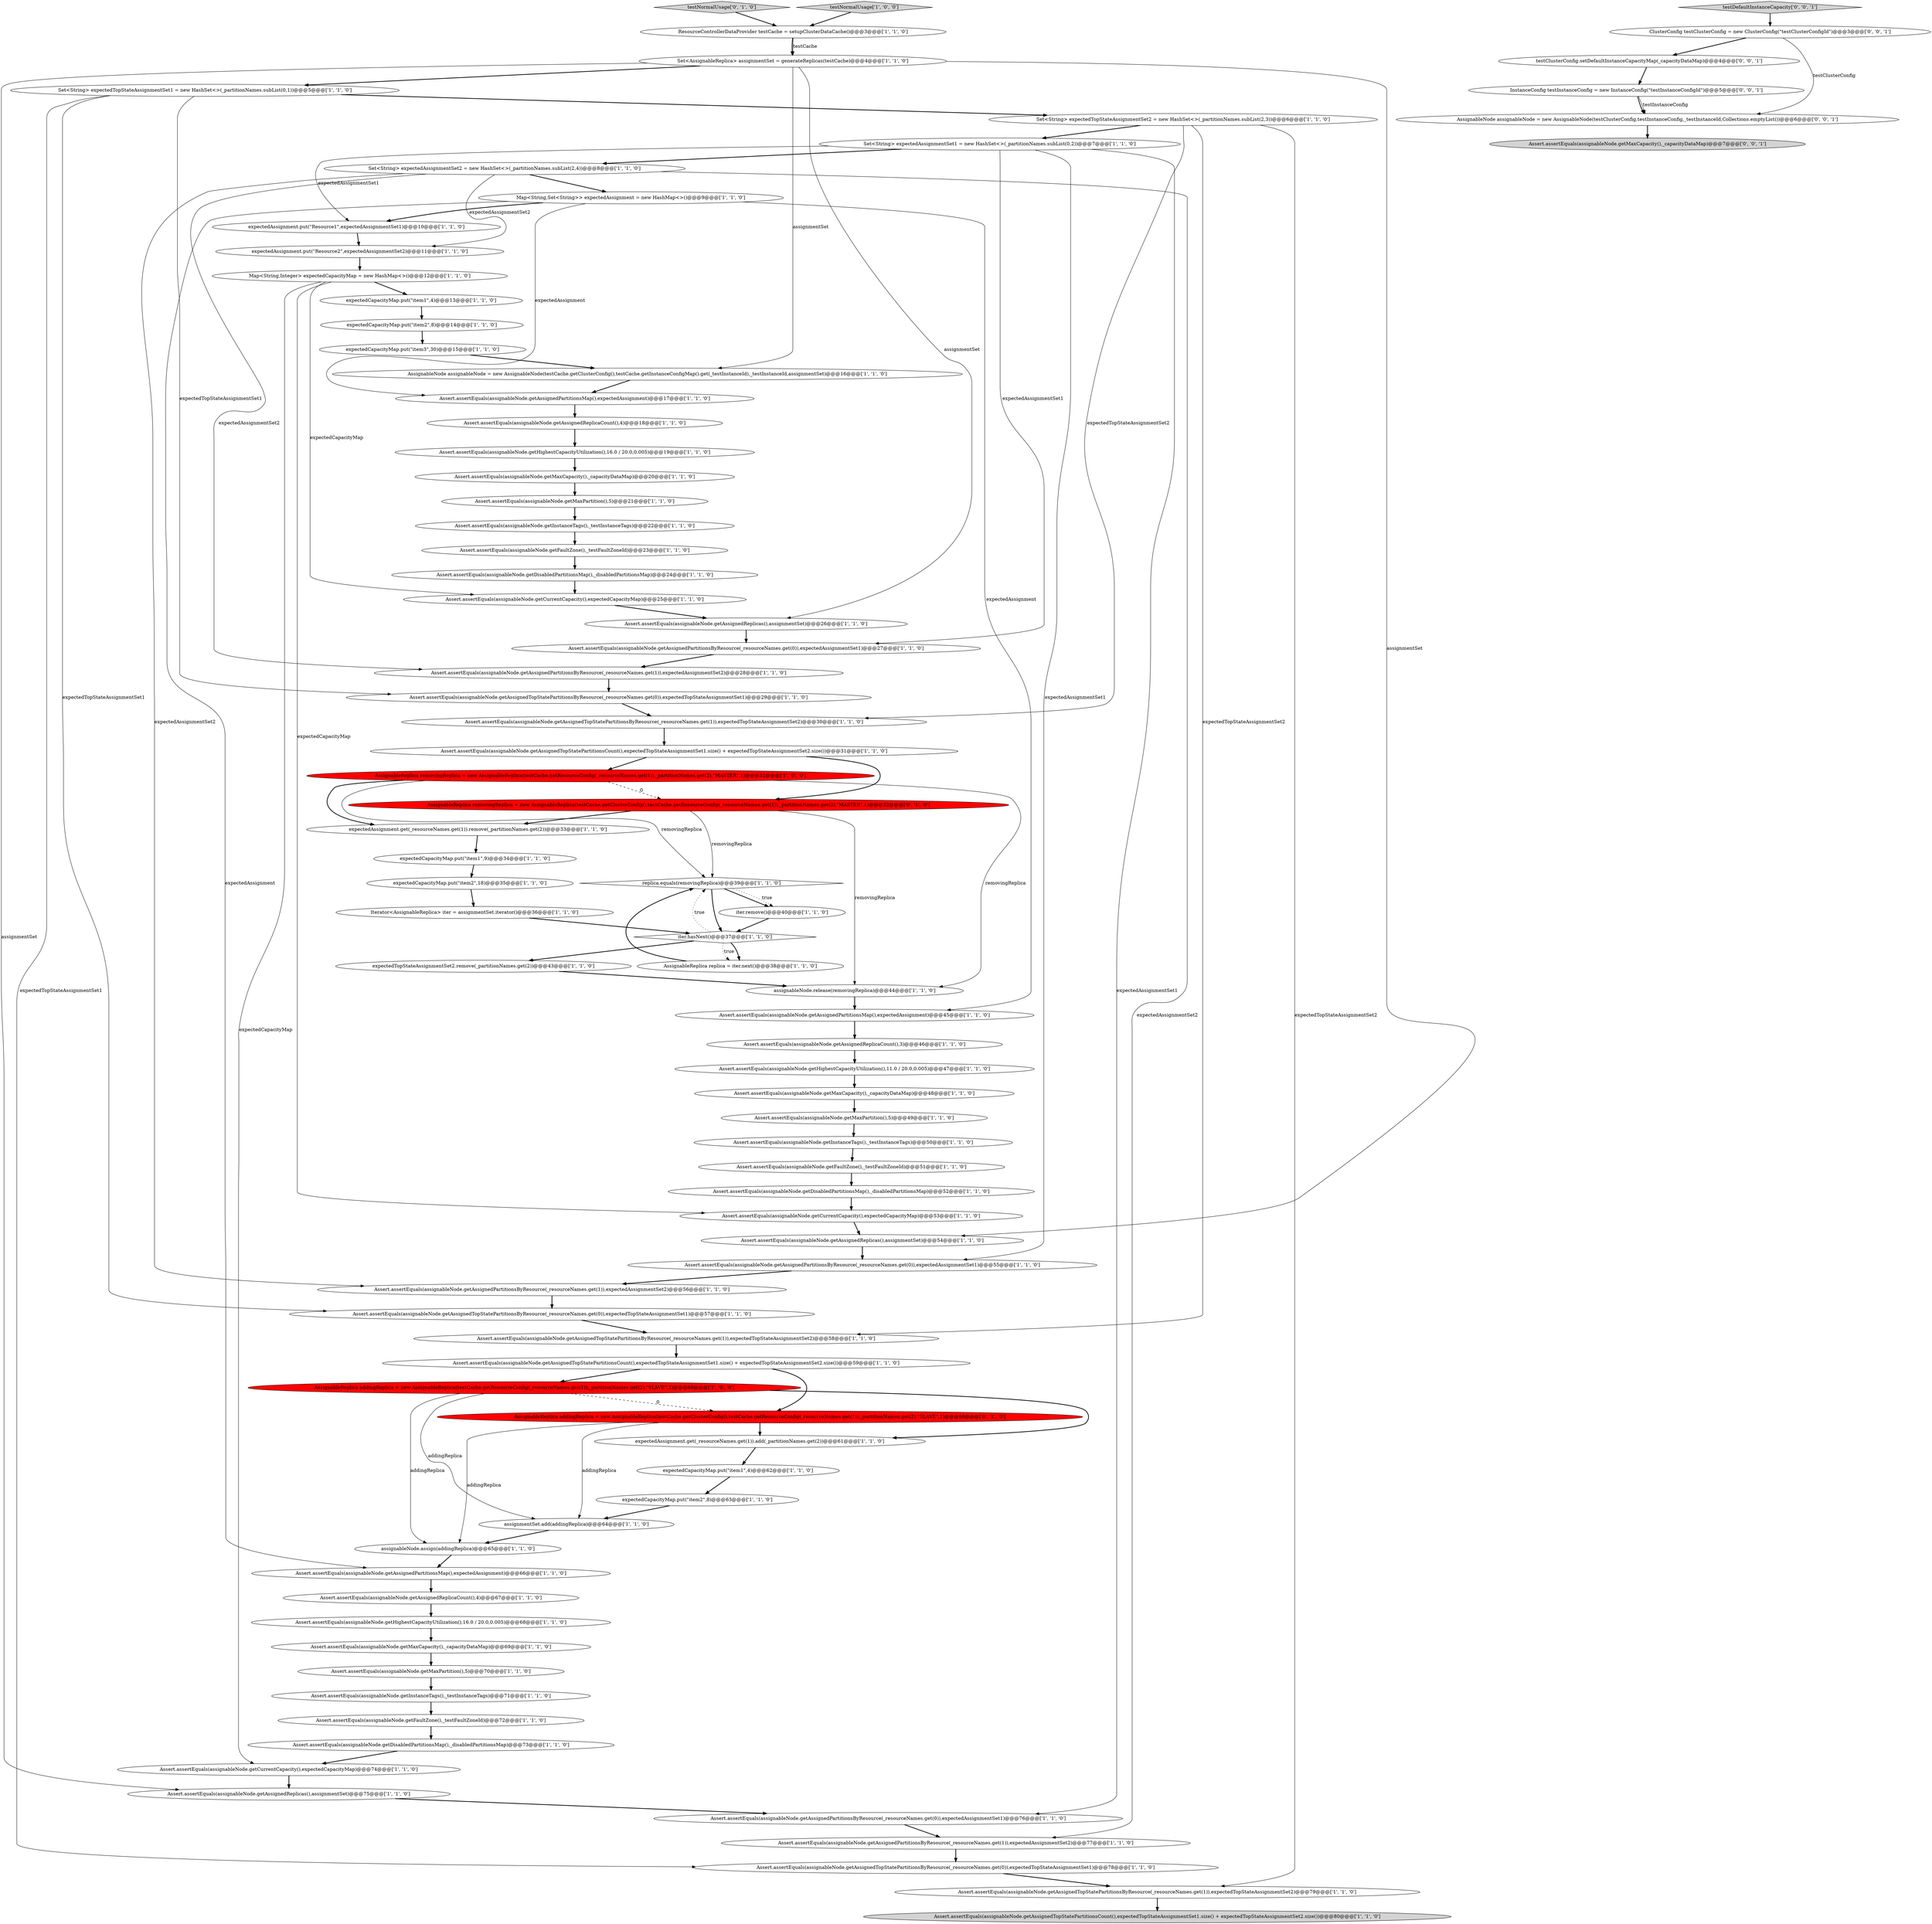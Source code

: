 digraph {
12 [style = filled, label = "replica.equals(removingReplica)@@@39@@@['1', '1', '0']", fillcolor = white, shape = diamond image = "AAA0AAABBB1BBB"];
44 [style = filled, label = "Assert.assertEquals(assignableNode.getFaultZone(),_testFaultZoneId)@@@23@@@['1', '1', '0']", fillcolor = white, shape = ellipse image = "AAA0AAABBB1BBB"];
36 [style = filled, label = "Assert.assertEquals(assignableNode.getAssignedPartitionsMap(),expectedAssignment)@@@66@@@['1', '1', '0']", fillcolor = white, shape = ellipse image = "AAA0AAABBB1BBB"];
3 [style = filled, label = "Assert.assertEquals(assignableNode.getCurrentCapacity(),expectedCapacityMap)@@@53@@@['1', '1', '0']", fillcolor = white, shape = ellipse image = "AAA0AAABBB1BBB"];
59 [style = filled, label = "Assert.assertEquals(assignableNode.getAssignedPartitionsByResource(_resourceNames.get(0)),expectedAssignmentSet1)@@@27@@@['1', '1', '0']", fillcolor = white, shape = ellipse image = "AAA0AAABBB1BBB"];
77 [style = filled, label = "testNormalUsage['0', '1', '0']", fillcolor = lightgray, shape = diamond image = "AAA0AAABBB2BBB"];
49 [style = filled, label = "Assert.assertEquals(assignableNode.getDisabledPartitionsMap(),_disabledPartitionsMap)@@@73@@@['1', '1', '0']", fillcolor = white, shape = ellipse image = "AAA0AAABBB1BBB"];
81 [style = filled, label = "Assert.assertEquals(assignableNode.getMaxCapacity(),_capacityDataMap)@@@7@@@['0', '0', '1']", fillcolor = lightgray, shape = ellipse image = "AAA0AAABBB3BBB"];
52 [style = filled, label = "Map<String,Integer> expectedCapacityMap = new HashMap<>()@@@12@@@['1', '1', '0']", fillcolor = white, shape = ellipse image = "AAA0AAABBB1BBB"];
69 [style = filled, label = "expectedCapacityMap.put(\"item2\",8)@@@14@@@['1', '1', '0']", fillcolor = white, shape = ellipse image = "AAA0AAABBB1BBB"];
14 [style = filled, label = "Assert.assertEquals(assignableNode.getAssignedTopStatePartitionsByResource(_resourceNames.get(1)),expectedTopStateAssignmentSet2)@@@79@@@['1', '1', '0']", fillcolor = white, shape = ellipse image = "AAA0AAABBB1BBB"];
25 [style = filled, label = "Assert.assertEquals(assignableNode.getAssignedPartitionsByResource(_resourceNames.get(1)),expectedAssignmentSet2)@@@77@@@['1', '1', '0']", fillcolor = white, shape = ellipse image = "AAA0AAABBB1BBB"];
13 [style = filled, label = "Assert.assertEquals(assignableNode.getMaxCapacity(),_capacityDataMap)@@@69@@@['1', '1', '0']", fillcolor = white, shape = ellipse image = "AAA0AAABBB1BBB"];
71 [style = filled, label = "Assert.assertEquals(assignableNode.getAssignedTopStatePartitionsByResource(_resourceNames.get(1)),expectedTopStateAssignmentSet2)@@@58@@@['1', '1', '0']", fillcolor = white, shape = ellipse image = "AAA0AAABBB1BBB"];
50 [style = filled, label = "Assert.assertEquals(assignableNode.getAssignedReplicaCount(),3)@@@46@@@['1', '1', '0']", fillcolor = white, shape = ellipse image = "AAA0AAABBB1BBB"];
62 [style = filled, label = "Assert.assertEquals(assignableNode.getAssignedTopStatePartitionsByResource(_resourceNames.get(0)),expectedTopStateAssignmentSet1)@@@78@@@['1', '1', '0']", fillcolor = white, shape = ellipse image = "AAA0AAABBB1BBB"];
67 [style = filled, label = "AssignableNode assignableNode = new AssignableNode(testCache.getClusterConfig(),testCache.getInstanceConfigMap().get(_testInstanceId),_testInstanceId,assignmentSet)@@@16@@@['1', '1', '0']", fillcolor = white, shape = ellipse image = "AAA0AAABBB1BBB"];
21 [style = filled, label = "iter.hasNext()@@@37@@@['1', '1', '0']", fillcolor = white, shape = diamond image = "AAA0AAABBB1BBB"];
60 [style = filled, label = "Assert.assertEquals(assignableNode.getMaxPartition(),5)@@@49@@@['1', '1', '0']", fillcolor = white, shape = ellipse image = "AAA0AAABBB1BBB"];
10 [style = filled, label = "assignableNode.assign(addingReplica)@@@65@@@['1', '1', '0']", fillcolor = white, shape = ellipse image = "AAA0AAABBB1BBB"];
41 [style = filled, label = "Assert.assertEquals(assignableNode.getAssignedPartitionsByResource(_resourceNames.get(0)),expectedAssignmentSet1)@@@55@@@['1', '1', '0']", fillcolor = white, shape = ellipse image = "AAA0AAABBB1BBB"];
1 [style = filled, label = "expectedCapacityMap.put(\"item1\",4)@@@62@@@['1', '1', '0']", fillcolor = white, shape = ellipse image = "AAA0AAABBB1BBB"];
23 [style = filled, label = "expectedAssignment.get(_resourceNames.get(1)).remove(_partitionNames.get(2))@@@33@@@['1', '1', '0']", fillcolor = white, shape = ellipse image = "AAA0AAABBB1BBB"];
9 [style = filled, label = "Assert.assertEquals(assignableNode.getAssignedTopStatePartitionsCount(),expectedTopStateAssignmentSet1.size() + expectedTopStateAssignmentSet2.size())@@@31@@@['1', '1', '0']", fillcolor = white, shape = ellipse image = "AAA0AAABBB1BBB"];
16 [style = filled, label = "Assert.assertEquals(assignableNode.getMaxCapacity(),_capacityDataMap)@@@48@@@['1', '1', '0']", fillcolor = white, shape = ellipse image = "AAA0AAABBB1BBB"];
39 [style = filled, label = "Assert.assertEquals(assignableNode.getAssignedTopStatePartitionsCount(),expectedTopStateAssignmentSet1.size() + expectedTopStateAssignmentSet2.size())@@@80@@@['1', '1', '0']", fillcolor = lightgray, shape = ellipse image = "AAA0AAABBB1BBB"];
27 [style = filled, label = "Set<String> expectedAssignmentSet2 = new HashSet<>(_partitionNames.subList(2,4))@@@8@@@['1', '1', '0']", fillcolor = white, shape = ellipse image = "AAA0AAABBB1BBB"];
75 [style = filled, label = "AssignableReplica removingReplica = new AssignableReplica(testCache.getResourceConfig(_resourceNames.get(1)),_partitionNames.get(2),\"MASTER\",1)@@@32@@@['1', '0', '0']", fillcolor = red, shape = ellipse image = "AAA1AAABBB1BBB"];
32 [style = filled, label = "Assert.assertEquals(assignableNode.getInstanceTags(),_testInstanceTags)@@@50@@@['1', '1', '0']", fillcolor = white, shape = ellipse image = "AAA0AAABBB1BBB"];
15 [style = filled, label = "Assert.assertEquals(assignableNode.getCurrentCapacity(),expectedCapacityMap)@@@25@@@['1', '1', '0']", fillcolor = white, shape = ellipse image = "AAA0AAABBB1BBB"];
19 [style = filled, label = "expectedTopStateAssignmentSet2.remove(_partitionNames.get(2))@@@43@@@['1', '1', '0']", fillcolor = white, shape = ellipse image = "AAA0AAABBB1BBB"];
8 [style = filled, label = "Assert.assertEquals(assignableNode.getAssignedPartitionsByResource(_resourceNames.get(1)),expectedAssignmentSet2)@@@28@@@['1', '1', '0']", fillcolor = white, shape = ellipse image = "AAA0AAABBB1BBB"];
73 [style = filled, label = "Assert.assertEquals(assignableNode.getAssignedTopStatePartitionsByResource(_resourceNames.get(0)),expectedTopStateAssignmentSet1)@@@57@@@['1', '1', '0']", fillcolor = white, shape = ellipse image = "AAA0AAABBB1BBB"];
26 [style = filled, label = "expectedCapacityMap.put(\"item2\",8)@@@63@@@['1', '1', '0']", fillcolor = white, shape = ellipse image = "AAA0AAABBB1BBB"];
84 [style = filled, label = "InstanceConfig testInstanceConfig = new InstanceConfig(\"testInstanceConfigId\")@@@5@@@['0', '0', '1']", fillcolor = white, shape = ellipse image = "AAA0AAABBB3BBB"];
83 [style = filled, label = "testClusterConfig.setDefaultInstanceCapacityMap(_capacityDataMap)@@@4@@@['0', '0', '1']", fillcolor = white, shape = ellipse image = "AAA0AAABBB3BBB"];
64 [style = filled, label = "Assert.assertEquals(assignableNode.getMaxPartition(),5)@@@70@@@['1', '1', '0']", fillcolor = white, shape = ellipse image = "AAA0AAABBB1BBB"];
42 [style = filled, label = "Set<String> expectedAssignmentSet1 = new HashSet<>(_partitionNames.subList(0,2))@@@7@@@['1', '1', '0']", fillcolor = white, shape = ellipse image = "AAA0AAABBB1BBB"];
76 [style = filled, label = "Assert.assertEquals(assignableNode.getHighestCapacityUtilization(),11.0 / 20.0,0.005)@@@47@@@['1', '1', '0']", fillcolor = white, shape = ellipse image = "AAA0AAABBB1BBB"];
74 [style = filled, label = "expectedAssignment.put(\"Resource1\",expectedAssignmentSet1)@@@10@@@['1', '1', '0']", fillcolor = white, shape = ellipse image = "AAA0AAABBB1BBB"];
31 [style = filled, label = "Map<String,Set<String>> expectedAssignment = new HashMap<>()@@@9@@@['1', '1', '0']", fillcolor = white, shape = ellipse image = "AAA0AAABBB1BBB"];
78 [style = filled, label = "AssignableReplica removingReplica = new AssignableReplica(testCache.getClusterConfig(),testCache.getResourceConfig(_resourceNames.get(1)),_partitionNames.get(2),\"MASTER\",1)@@@32@@@['0', '1', '0']", fillcolor = red, shape = ellipse image = "AAA1AAABBB2BBB"];
18 [style = filled, label = "iter.remove()@@@40@@@['1', '1', '0']", fillcolor = white, shape = ellipse image = "AAA0AAABBB1BBB"];
22 [style = filled, label = "Assert.assertEquals(assignableNode.getAssignedTopStatePartitionsByResource(_resourceNames.get(1)),expectedTopStateAssignmentSet2)@@@30@@@['1', '1', '0']", fillcolor = white, shape = ellipse image = "AAA0AAABBB1BBB"];
61 [style = filled, label = "ResourceControllerDataProvider testCache = setupClusterDataCache()@@@3@@@['1', '1', '0']", fillcolor = white, shape = ellipse image = "AAA0AAABBB1BBB"];
58 [style = filled, label = "Assert.assertEquals(assignableNode.getAssignedReplicaCount(),4)@@@67@@@['1', '1', '0']", fillcolor = white, shape = ellipse image = "AAA0AAABBB1BBB"];
6 [style = filled, label = "AssignableReplica addingReplica = new AssignableReplica(testCache.getResourceConfig(_resourceNames.get(1)),_partitionNames.get(2),\"SLAVE\",2)@@@60@@@['1', '0', '0']", fillcolor = red, shape = ellipse image = "AAA1AAABBB1BBB"];
57 [style = filled, label = "Assert.assertEquals(assignableNode.getAssignedPartitionsByResource(_resourceNames.get(1)),expectedAssignmentSet2)@@@56@@@['1', '1', '0']", fillcolor = white, shape = ellipse image = "AAA0AAABBB1BBB"];
33 [style = filled, label = "Assert.assertEquals(assignableNode.getHighestCapacityUtilization(),16.0 / 20.0,0.005)@@@19@@@['1', '1', '0']", fillcolor = white, shape = ellipse image = "AAA0AAABBB1BBB"];
43 [style = filled, label = "Assert.assertEquals(assignableNode.getAssignedReplicaCount(),4)@@@18@@@['1', '1', '0']", fillcolor = white, shape = ellipse image = "AAA0AAABBB1BBB"];
72 [style = filled, label = "Assert.assertEquals(assignableNode.getFaultZone(),_testFaultZoneId)@@@51@@@['1', '1', '0']", fillcolor = white, shape = ellipse image = "AAA0AAABBB1BBB"];
45 [style = filled, label = "Set<AssignableReplica> assignmentSet = generateReplicas(testCache)@@@4@@@['1', '1', '0']", fillcolor = white, shape = ellipse image = "AAA0AAABBB1BBB"];
29 [style = filled, label = "Assert.assertEquals(assignableNode.getInstanceTags(),_testInstanceTags)@@@71@@@['1', '1', '0']", fillcolor = white, shape = ellipse image = "AAA0AAABBB1BBB"];
17 [style = filled, label = "expectedCapacityMap.put(\"item2\",18)@@@35@@@['1', '1', '0']", fillcolor = white, shape = ellipse image = "AAA0AAABBB1BBB"];
24 [style = filled, label = "assignmentSet.add(addingReplica)@@@64@@@['1', '1', '0']", fillcolor = white, shape = ellipse image = "AAA0AAABBB1BBB"];
70 [style = filled, label = "assignableNode.release(removingReplica)@@@44@@@['1', '1', '0']", fillcolor = white, shape = ellipse image = "AAA0AAABBB1BBB"];
63 [style = filled, label = "Iterator<AssignableReplica> iter = assignmentSet.iterator()@@@36@@@['1', '1', '0']", fillcolor = white, shape = ellipse image = "AAA0AAABBB1BBB"];
85 [style = filled, label = "testDefaultInstanceCapacity['0', '0', '1']", fillcolor = lightgray, shape = diamond image = "AAA0AAABBB3BBB"];
51 [style = filled, label = "expectedAssignment.put(\"Resource2\",expectedAssignmentSet2)@@@11@@@['1', '1', '0']", fillcolor = white, shape = ellipse image = "AAA0AAABBB1BBB"];
40 [style = filled, label = "Set<String> expectedTopStateAssignmentSet2 = new HashSet<>(_partitionNames.subList(2,3))@@@6@@@['1', '1', '0']", fillcolor = white, shape = ellipse image = "AAA0AAABBB1BBB"];
35 [style = filled, label = "Assert.assertEquals(assignableNode.getAssignedReplicas(),assignmentSet)@@@54@@@['1', '1', '0']", fillcolor = white, shape = ellipse image = "AAA0AAABBB1BBB"];
80 [style = filled, label = "AssignableNode assignableNode = new AssignableNode(testClusterConfig,testInstanceConfig,_testInstanceId,Collections.emptyList())@@@6@@@['0', '0', '1']", fillcolor = white, shape = ellipse image = "AAA0AAABBB3BBB"];
55 [style = filled, label = "expectedCapacityMap.put(\"item1\",9)@@@34@@@['1', '1', '0']", fillcolor = white, shape = ellipse image = "AAA0AAABBB1BBB"];
65 [style = filled, label = "Assert.assertEquals(assignableNode.getAssignedReplicas(),assignmentSet)@@@75@@@['1', '1', '0']", fillcolor = white, shape = ellipse image = "AAA0AAABBB1BBB"];
11 [style = filled, label = "Set<String> expectedTopStateAssignmentSet1 = new HashSet<>(_partitionNames.subList(0,1))@@@5@@@['1', '1', '0']", fillcolor = white, shape = ellipse image = "AAA0AAABBB1BBB"];
79 [style = filled, label = "AssignableReplica addingReplica = new AssignableReplica(testCache.getClusterConfig(),testCache.getResourceConfig(_resourceNames.get(1)),_partitionNames.get(2),\"SLAVE\",2)@@@60@@@['0', '1', '0']", fillcolor = red, shape = ellipse image = "AAA1AAABBB2BBB"];
28 [style = filled, label = "expectedCapacityMap.put(\"item3\",30)@@@15@@@['1', '1', '0']", fillcolor = white, shape = ellipse image = "AAA0AAABBB1BBB"];
2 [style = filled, label = "Assert.assertEquals(assignableNode.getMaxCapacity(),_capacityDataMap)@@@20@@@['1', '1', '0']", fillcolor = white, shape = ellipse image = "AAA0AAABBB1BBB"];
34 [style = filled, label = "Assert.assertEquals(assignableNode.getAssignedPartitionsByResource(_resourceNames.get(0)),expectedAssignmentSet1)@@@76@@@['1', '1', '0']", fillcolor = white, shape = ellipse image = "AAA0AAABBB1BBB"];
48 [style = filled, label = "Assert.assertEquals(assignableNode.getDisabledPartitionsMap(),_disabledPartitionsMap)@@@24@@@['1', '1', '0']", fillcolor = white, shape = ellipse image = "AAA0AAABBB1BBB"];
47 [style = filled, label = "expectedAssignment.get(_resourceNames.get(1)).add(_partitionNames.get(2))@@@61@@@['1', '1', '0']", fillcolor = white, shape = ellipse image = "AAA0AAABBB1BBB"];
53 [style = filled, label = "testNormalUsage['1', '0', '0']", fillcolor = lightgray, shape = diamond image = "AAA0AAABBB1BBB"];
5 [style = filled, label = "Assert.assertEquals(assignableNode.getFaultZone(),_testFaultZoneId)@@@72@@@['1', '1', '0']", fillcolor = white, shape = ellipse image = "AAA0AAABBB1BBB"];
4 [style = filled, label = "Assert.assertEquals(assignableNode.getCurrentCapacity(),expectedCapacityMap)@@@74@@@['1', '1', '0']", fillcolor = white, shape = ellipse image = "AAA0AAABBB1BBB"];
68 [style = filled, label = "Assert.assertEquals(assignableNode.getInstanceTags(),_testInstanceTags)@@@22@@@['1', '1', '0']", fillcolor = white, shape = ellipse image = "AAA0AAABBB1BBB"];
46 [style = filled, label = "Assert.assertEquals(assignableNode.getMaxPartition(),5)@@@21@@@['1', '1', '0']", fillcolor = white, shape = ellipse image = "AAA0AAABBB1BBB"];
66 [style = filled, label = "Assert.assertEquals(assignableNode.getDisabledPartitionsMap(),_disabledPartitionsMap)@@@52@@@['1', '1', '0']", fillcolor = white, shape = ellipse image = "AAA0AAABBB1BBB"];
54 [style = filled, label = "AssignableReplica replica = iter.next()@@@38@@@['1', '1', '0']", fillcolor = white, shape = ellipse image = "AAA0AAABBB1BBB"];
20 [style = filled, label = "Assert.assertEquals(assignableNode.getAssignedTopStatePartitionsCount(),expectedTopStateAssignmentSet1.size() + expectedTopStateAssignmentSet2.size())@@@59@@@['1', '1', '0']", fillcolor = white, shape = ellipse image = "AAA0AAABBB1BBB"];
38 [style = filled, label = "Assert.assertEquals(assignableNode.getAssignedPartitionsMap(),expectedAssignment)@@@45@@@['1', '1', '0']", fillcolor = white, shape = ellipse image = "AAA0AAABBB1BBB"];
0 [style = filled, label = "Assert.assertEquals(assignableNode.getAssignedPartitionsMap(),expectedAssignment)@@@17@@@['1', '1', '0']", fillcolor = white, shape = ellipse image = "AAA0AAABBB1BBB"];
7 [style = filled, label = "Assert.assertEquals(assignableNode.getAssignedReplicas(),assignmentSet)@@@26@@@['1', '1', '0']", fillcolor = white, shape = ellipse image = "AAA0AAABBB1BBB"];
82 [style = filled, label = "ClusterConfig testClusterConfig = new ClusterConfig(\"testClusterConfigId\")@@@3@@@['0', '0', '1']", fillcolor = white, shape = ellipse image = "AAA0AAABBB3BBB"];
37 [style = filled, label = "Assert.assertEquals(assignableNode.getAssignedTopStatePartitionsByResource(_resourceNames.get(0)),expectedTopStateAssignmentSet1)@@@29@@@['1', '1', '0']", fillcolor = white, shape = ellipse image = "AAA0AAABBB1BBB"];
56 [style = filled, label = "expectedCapacityMap.put(\"item1\",4)@@@13@@@['1', '1', '0']", fillcolor = white, shape = ellipse image = "AAA0AAABBB1BBB"];
30 [style = filled, label = "Assert.assertEquals(assignableNode.getHighestCapacityUtilization(),16.0 / 20.0,0.005)@@@68@@@['1', '1', '0']", fillcolor = white, shape = ellipse image = "AAA0AAABBB1BBB"];
21->12 [style = dotted, label="true"];
45->7 [style = solid, label="assignmentSet"];
61->45 [style = bold, label=""];
55->17 [style = bold, label=""];
62->14 [style = bold, label=""];
83->84 [style = bold, label=""];
29->5 [style = bold, label=""];
30->13 [style = bold, label=""];
75->12 [style = solid, label="removingReplica"];
76->16 [style = bold, label=""];
52->15 [style = solid, label="expectedCapacityMap"];
35->41 [style = bold, label=""];
42->59 [style = solid, label="expectedAssignmentSet1"];
27->51 [style = solid, label="expectedAssignmentSet2"];
42->41 [style = solid, label="expectedAssignmentSet1"];
58->30 [style = bold, label=""];
45->65 [style = solid, label="assignmentSet"];
70->38 [style = bold, label=""];
21->54 [style = bold, label=""];
60->32 [style = bold, label=""];
71->20 [style = bold, label=""];
78->23 [style = bold, label=""];
31->74 [style = bold, label=""];
16->60 [style = bold, label=""];
74->51 [style = bold, label=""];
3->35 [style = bold, label=""];
38->50 [style = bold, label=""];
27->57 [style = solid, label="expectedAssignmentSet2"];
17->63 [style = bold, label=""];
5->49 [style = bold, label=""];
77->61 [style = bold, label=""];
27->25 [style = solid, label="expectedAssignmentSet2"];
32->72 [style = bold, label=""];
9->78 [style = bold, label=""];
45->67 [style = solid, label="assignmentSet"];
12->18 [style = bold, label=""];
73->71 [style = bold, label=""];
75->23 [style = bold, label=""];
85->82 [style = bold, label=""];
49->4 [style = bold, label=""];
78->70 [style = solid, label="removingReplica"];
79->47 [style = bold, label=""];
24->10 [style = bold, label=""];
75->70 [style = solid, label="removingReplica"];
25->62 [style = bold, label=""];
21->19 [style = bold, label=""];
12->21 [style = bold, label=""];
27->8 [style = solid, label="expectedAssignmentSet2"];
42->74 [style = solid, label="expectedAssignmentSet1"];
54->12 [style = bold, label=""];
22->9 [style = bold, label=""];
40->22 [style = solid, label="expectedTopStateAssignmentSet2"];
27->31 [style = bold, label=""];
12->18 [style = dotted, label="true"];
4->65 [style = bold, label=""];
11->62 [style = solid, label="expectedTopStateAssignmentSet1"];
6->10 [style = solid, label="addingReplica"];
26->24 [style = bold, label=""];
56->69 [style = bold, label=""];
45->11 [style = bold, label=""];
36->58 [style = bold, label=""];
79->24 [style = solid, label="addingReplica"];
45->35 [style = solid, label="assignmentSet"];
21->54 [style = dotted, label="true"];
43->33 [style = bold, label=""];
46->68 [style = bold, label=""];
42->34 [style = solid, label="expectedAssignmentSet1"];
14->39 [style = bold, label=""];
6->47 [style = bold, label=""];
47->1 [style = bold, label=""];
52->3 [style = solid, label="expectedCapacityMap"];
80->81 [style = bold, label=""];
13->64 [style = bold, label=""];
11->37 [style = solid, label="expectedTopStateAssignmentSet1"];
19->70 [style = bold, label=""];
68->44 [style = bold, label=""];
0->43 [style = bold, label=""];
84->80 [style = bold, label=""];
75->78 [style = dashed, label="0"];
64->29 [style = bold, label=""];
51->52 [style = bold, label=""];
59->8 [style = bold, label=""];
82->83 [style = bold, label=""];
82->80 [style = solid, label="testClusterConfig"];
69->28 [style = bold, label=""];
37->22 [style = bold, label=""];
6->24 [style = solid, label="addingReplica"];
78->12 [style = solid, label="removingReplica"];
7->59 [style = bold, label=""];
42->27 [style = bold, label=""];
6->79 [style = dashed, label="0"];
8->37 [style = bold, label=""];
18->21 [style = bold, label=""];
63->21 [style = bold, label=""];
33->2 [style = bold, label=""];
9->75 [style = bold, label=""];
53->61 [style = bold, label=""];
2->46 [style = bold, label=""];
31->0 [style = solid, label="expectedAssignment"];
34->25 [style = bold, label=""];
15->7 [style = bold, label=""];
28->67 [style = bold, label=""];
65->34 [style = bold, label=""];
57->73 [style = bold, label=""];
52->56 [style = bold, label=""];
11->73 [style = solid, label="expectedTopStateAssignmentSet1"];
67->0 [style = bold, label=""];
20->6 [style = bold, label=""];
50->76 [style = bold, label=""];
1->26 [style = bold, label=""];
11->40 [style = bold, label=""];
41->57 [style = bold, label=""];
40->14 [style = solid, label="expectedTopStateAssignmentSet2"];
10->36 [style = bold, label=""];
84->80 [style = solid, label="testInstanceConfig"];
40->71 [style = solid, label="expectedTopStateAssignmentSet2"];
20->79 [style = bold, label=""];
79->10 [style = solid, label="addingReplica"];
52->4 [style = solid, label="expectedCapacityMap"];
44->48 [style = bold, label=""];
48->15 [style = bold, label=""];
31->38 [style = solid, label="expectedAssignment"];
61->45 [style = solid, label="testCache"];
66->3 [style = bold, label=""];
72->66 [style = bold, label=""];
31->36 [style = solid, label="expectedAssignment"];
40->42 [style = bold, label=""];
23->55 [style = bold, label=""];
}
